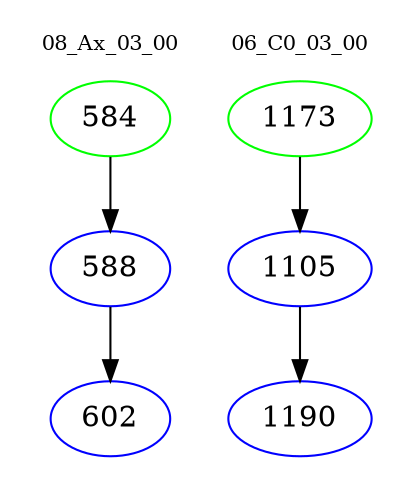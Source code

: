 digraph{
subgraph cluster_0 {
color = white
label = "08_Ax_03_00";
fontsize=10;
T0_584 [label="584", color="green"]
T0_584 -> T0_588 [color="black"]
T0_588 [label="588", color="blue"]
T0_588 -> T0_602 [color="black"]
T0_602 [label="602", color="blue"]
}
subgraph cluster_1 {
color = white
label = "06_C0_03_00";
fontsize=10;
T1_1173 [label="1173", color="green"]
T1_1173 -> T1_1105 [color="black"]
T1_1105 [label="1105", color="blue"]
T1_1105 -> T1_1190 [color="black"]
T1_1190 [label="1190", color="blue"]
}
}
